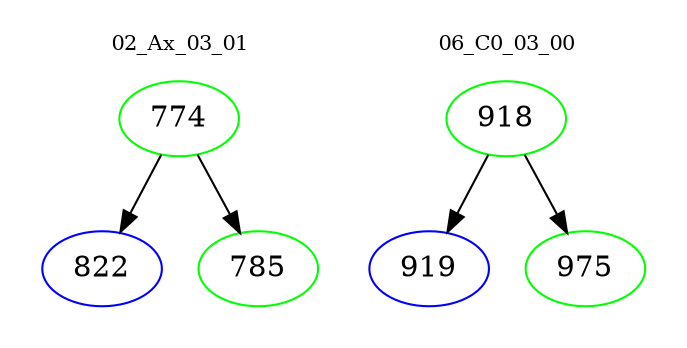 digraph{
subgraph cluster_0 {
color = white
label = "02_Ax_03_01";
fontsize=10;
T0_774 [label="774", color="green"]
T0_774 -> T0_822 [color="black"]
T0_822 [label="822", color="blue"]
T0_774 -> T0_785 [color="black"]
T0_785 [label="785", color="green"]
}
subgraph cluster_1 {
color = white
label = "06_C0_03_00";
fontsize=10;
T1_918 [label="918", color="green"]
T1_918 -> T1_919 [color="black"]
T1_919 [label="919", color="blue"]
T1_918 -> T1_975 [color="black"]
T1_975 [label="975", color="green"]
}
}
